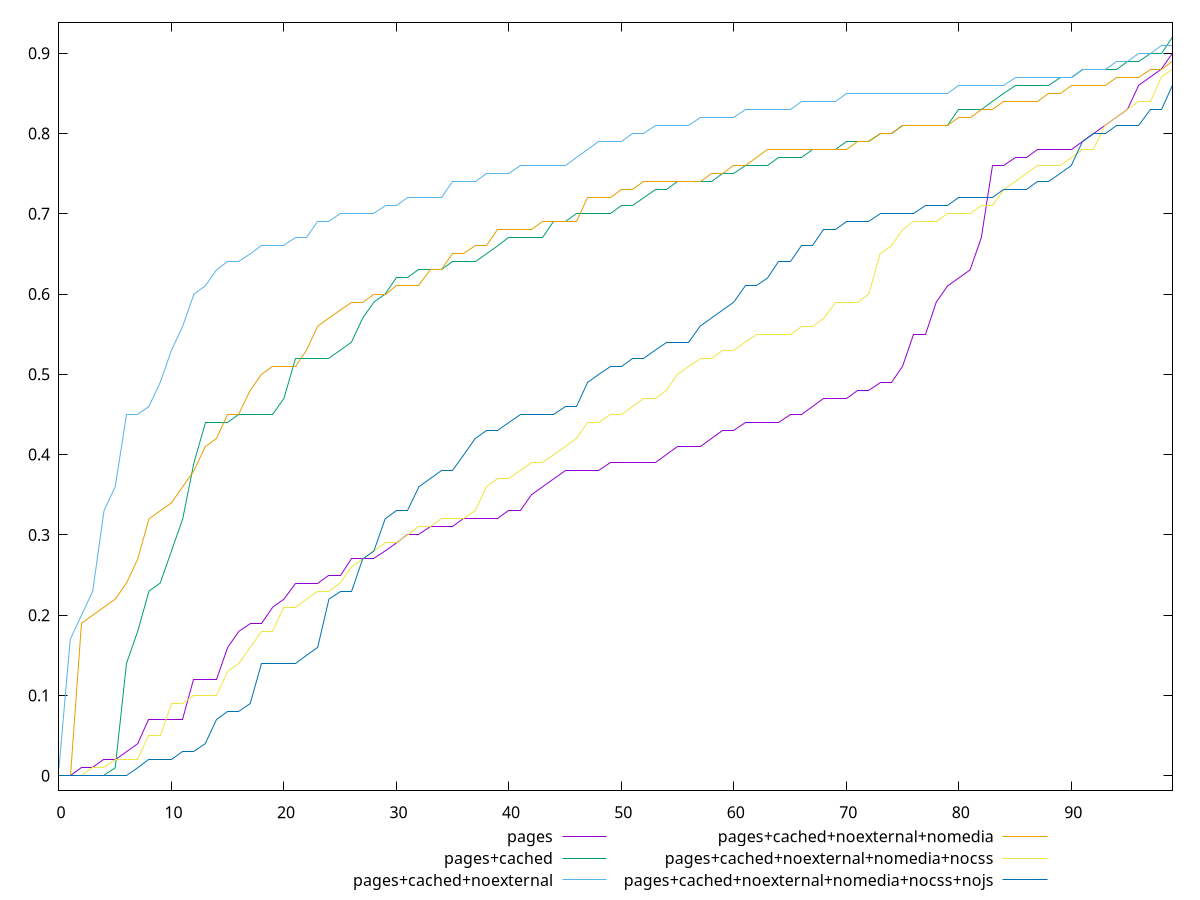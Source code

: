 reset

$pages <<EOF
0 0
1 0
2 0.01
3 0.01
4 0.02
5 0.02
6 0.03
7 0.04
8 0.07
9 0.07
10 0.07
11 0.07
12 0.12
13 0.12
14 0.12
15 0.16
16 0.18
17 0.19
18 0.19
19 0.21
20 0.22
21 0.24
22 0.24
23 0.24
24 0.25
25 0.25
26 0.27
27 0.27
28 0.27
29 0.28
30 0.29
31 0.3
32 0.3
33 0.31
34 0.31
35 0.31
36 0.32
37 0.32
38 0.32
39 0.32
40 0.33
41 0.33
42 0.35
43 0.36
44 0.37
45 0.38
46 0.38
47 0.38
48 0.38
49 0.39
50 0.39
51 0.39
52 0.39
53 0.39
54 0.4
55 0.41
56 0.41
57 0.41
58 0.42
59 0.43
60 0.43
61 0.44
62 0.44
63 0.44
64 0.44
65 0.45
66 0.45
67 0.46
68 0.47
69 0.47
70 0.47
71 0.48
72 0.48
73 0.49
74 0.49
75 0.51
76 0.55
77 0.55
78 0.59
79 0.61
80 0.62
81 0.63
82 0.67
83 0.76
84 0.76
85 0.77
86 0.77
87 0.78
88 0.78
89 0.78
90 0.78
91 0.79
92 0.8
93 0.81
94 0.82
95 0.83
96 0.86
97 0.87
98 0.88
99 0.9
EOF

$pagesCached <<EOF
0 0
1 0
2 0
3 0
4 0
5 0.01
6 0.14
7 0.18
8 0.23
9 0.24
10 0.28
11 0.32
12 0.39
13 0.44
14 0.44
15 0.44
16 0.45
17 0.45
18 0.45
19 0.45
20 0.47
21 0.52
22 0.52
23 0.52
24 0.52
25 0.53
26 0.54
27 0.57
28 0.59
29 0.6
30 0.62
31 0.62
32 0.63
33 0.63
34 0.63
35 0.64
36 0.64
37 0.64
38 0.65
39 0.66
40 0.67
41 0.67
42 0.67
43 0.67
44 0.69
45 0.69
46 0.7
47 0.7
48 0.7
49 0.7
50 0.71
51 0.71
52 0.72
53 0.73
54 0.73
55 0.74
56 0.74
57 0.74
58 0.74
59 0.75
60 0.75
61 0.76
62 0.76
63 0.76
64 0.77
65 0.77
66 0.77
67 0.78
68 0.78
69 0.78
70 0.79
71 0.79
72 0.79
73 0.8
74 0.8
75 0.81
76 0.81
77 0.81
78 0.81
79 0.81
80 0.83
81 0.83
82 0.83
83 0.84
84 0.85
85 0.86
86 0.86
87 0.86
88 0.86
89 0.87
90 0.87
91 0.88
92 0.88
93 0.88
94 0.88
95 0.89
96 0.89
97 0.9
98 0.9
99 0.92
EOF

$pagesCachedNoexternal <<EOF
0 0.01
1 0.17
2 0.2
3 0.23
4 0.33
5 0.36
6 0.45
7 0.45
8 0.46
9 0.49
10 0.53
11 0.56
12 0.6
13 0.61
14 0.63
15 0.64
16 0.64
17 0.65
18 0.66
19 0.66
20 0.66
21 0.67
22 0.67
23 0.69
24 0.69
25 0.7
26 0.7
27 0.7
28 0.7
29 0.71
30 0.71
31 0.72
32 0.72
33 0.72
34 0.72
35 0.74
36 0.74
37 0.74
38 0.75
39 0.75
40 0.75
41 0.76
42 0.76
43 0.76
44 0.76
45 0.76
46 0.77
47 0.78
48 0.79
49 0.79
50 0.79
51 0.8
52 0.8
53 0.81
54 0.81
55 0.81
56 0.81
57 0.82
58 0.82
59 0.82
60 0.82
61 0.83
62 0.83
63 0.83
64 0.83
65 0.83
66 0.84
67 0.84
68 0.84
69 0.84
70 0.85
71 0.85
72 0.85
73 0.85
74 0.85
75 0.85
76 0.85
77 0.85
78 0.85
79 0.85
80 0.86
81 0.86
82 0.86
83 0.86
84 0.86
85 0.87
86 0.87
87 0.87
88 0.87
89 0.87
90 0.87
91 0.88
92 0.88
93 0.88
94 0.89
95 0.89
96 0.9
97 0.9
98 0.91
99 0.91
EOF

$pagesCachedNoexternalNomedia <<EOF
0 0
1 0
2 0.19
3 0.2
4 0.21
5 0.22
6 0.24
7 0.27
8 0.32
9 0.33
10 0.34
11 0.36
12 0.38
13 0.41
14 0.42
15 0.45
16 0.45
17 0.48
18 0.5
19 0.51
20 0.51
21 0.51
22 0.53
23 0.56
24 0.57
25 0.58
26 0.59
27 0.59
28 0.6
29 0.6
30 0.61
31 0.61
32 0.61
33 0.63
34 0.63
35 0.65
36 0.65
37 0.66
38 0.66
39 0.68
40 0.68
41 0.68
42 0.68
43 0.69
44 0.69
45 0.69
46 0.69
47 0.72
48 0.72
49 0.72
50 0.73
51 0.73
52 0.74
53 0.74
54 0.74
55 0.74
56 0.74
57 0.74
58 0.75
59 0.75
60 0.76
61 0.76
62 0.77
63 0.78
64 0.78
65 0.78
66 0.78
67 0.78
68 0.78
69 0.78
70 0.78
71 0.79
72 0.79
73 0.8
74 0.8
75 0.81
76 0.81
77 0.81
78 0.81
79 0.81
80 0.82
81 0.82
82 0.83
83 0.83
84 0.84
85 0.84
86 0.84
87 0.84
88 0.85
89 0.85
90 0.86
91 0.86
92 0.86
93 0.86
94 0.87
95 0.87
96 0.87
97 0.88
98 0.88
99 0.89
EOF

$pagesCachedNoexternalNomediaNocss <<EOF
0 0
1 0
2 0
3 0.01
4 0.01
5 0.02
6 0.02
7 0.02
8 0.05
9 0.05
10 0.09
11 0.09
12 0.1
13 0.1
14 0.1
15 0.13
16 0.14
17 0.16
18 0.18
19 0.18
20 0.21
21 0.21
22 0.22
23 0.23
24 0.23
25 0.24
26 0.26
27 0.27
28 0.28
29 0.29
30 0.29
31 0.3
32 0.31
33 0.31
34 0.32
35 0.32
36 0.32
37 0.33
38 0.36
39 0.37
40 0.37
41 0.38
42 0.39
43 0.39
44 0.4
45 0.41
46 0.42
47 0.44
48 0.44
49 0.45
50 0.45
51 0.46
52 0.47
53 0.47
54 0.48
55 0.5
56 0.51
57 0.52
58 0.52
59 0.53
60 0.53
61 0.54
62 0.55
63 0.55
64 0.55
65 0.55
66 0.56
67 0.56
68 0.57
69 0.59
70 0.59
71 0.59
72 0.6
73 0.65
74 0.66
75 0.68
76 0.69
77 0.69
78 0.69
79 0.7
80 0.7
81 0.7
82 0.71
83 0.71
84 0.73
85 0.74
86 0.75
87 0.76
88 0.76
89 0.76
90 0.77
91 0.78
92 0.78
93 0.81
94 0.82
95 0.83
96 0.84
97 0.84
98 0.87
99 0.88
EOF

$pagesCachedNoexternalNomediaNocssNojs <<EOF
0 0
1 0
2 0
3 0
4 0
5 0
6 0
7 0.01
8 0.02
9 0.02
10 0.02
11 0.03
12 0.03
13 0.04
14 0.07
15 0.08
16 0.08
17 0.09
18 0.14
19 0.14
20 0.14
21 0.14
22 0.15
23 0.16
24 0.22
25 0.23
26 0.23
27 0.27
28 0.28
29 0.32
30 0.33
31 0.33
32 0.36
33 0.37
34 0.38
35 0.38
36 0.4
37 0.42
38 0.43
39 0.43
40 0.44
41 0.45
42 0.45
43 0.45
44 0.45
45 0.46
46 0.46
47 0.49
48 0.5
49 0.51
50 0.51
51 0.52
52 0.52
53 0.53
54 0.54
55 0.54
56 0.54
57 0.56
58 0.57
59 0.58
60 0.59
61 0.61
62 0.61
63 0.62
64 0.64
65 0.64
66 0.66
67 0.66
68 0.68
69 0.68
70 0.69
71 0.69
72 0.69
73 0.7
74 0.7
75 0.7
76 0.7
77 0.71
78 0.71
79 0.71
80 0.72
81 0.72
82 0.72
83 0.72
84 0.73
85 0.73
86 0.73
87 0.74
88 0.74
89 0.75
90 0.76
91 0.79
92 0.8
93 0.8
94 0.81
95 0.81
96 0.81
97 0.83
98 0.83
99 0.86
EOF

set key outside below
set xrange [0:99]
set yrange [-0.0184:0.9384]
set trange [-0.0184:0.9384]
set terminal svg size 640, 600 enhanced background rgb 'white'
set output "reprap/estimated-input-latency/comparison/sorted/all_score.svg"

plot $pages title "pages" with line, \
     $pagesCached title "pages+cached" with line, \
     $pagesCachedNoexternal title "pages+cached+noexternal" with line, \
     $pagesCachedNoexternalNomedia title "pages+cached+noexternal+nomedia" with line, \
     $pagesCachedNoexternalNomediaNocss title "pages+cached+noexternal+nomedia+nocss" with line, \
     $pagesCachedNoexternalNomediaNocssNojs title "pages+cached+noexternal+nomedia+nocss+nojs" with line

reset
